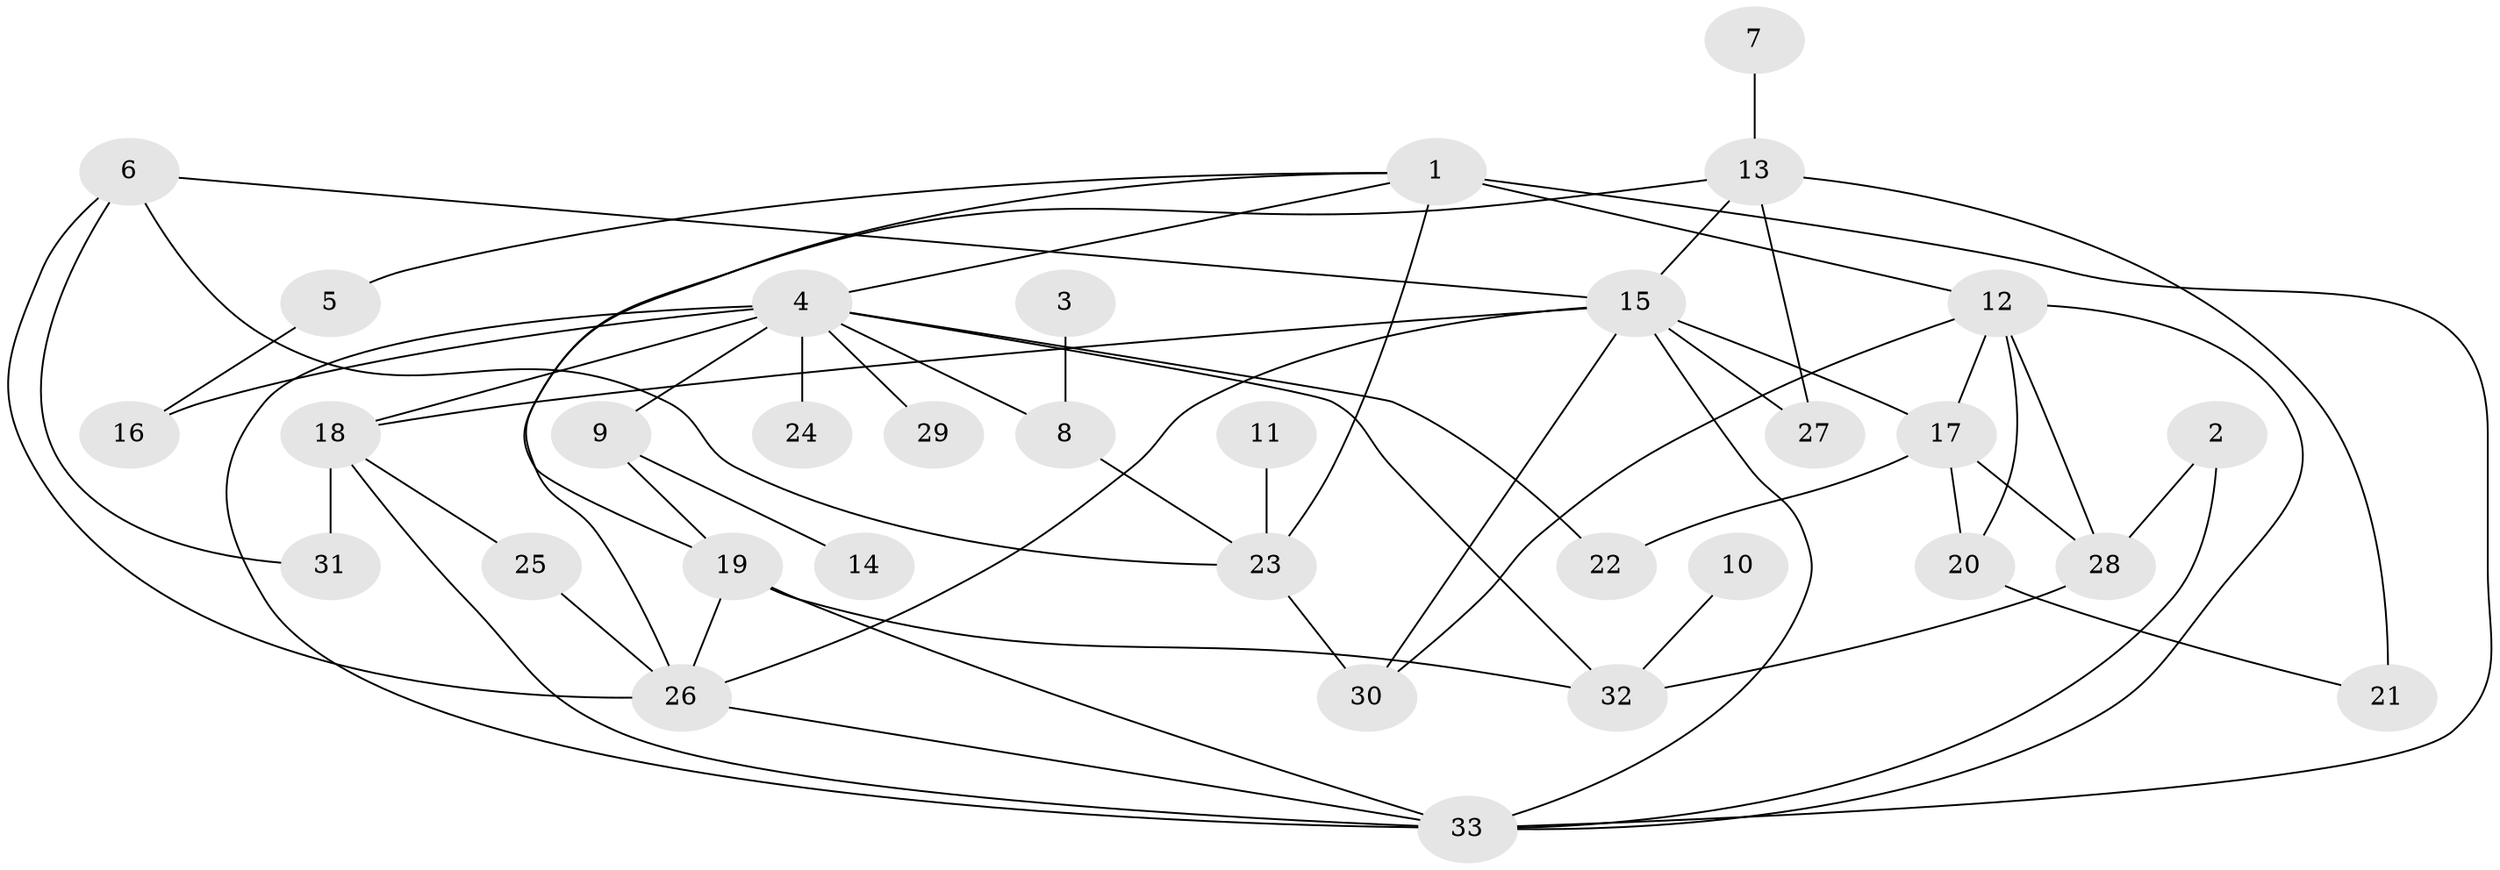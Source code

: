 // original degree distribution, {5: 0.05504587155963303, 4: 0.08256880733944955, 10: 0.009174311926605505, 2: 0.3853211009174312, 8: 0.01834862385321101, 3: 0.22018348623853212, 6: 0.009174311926605505, 1: 0.22018348623853212}
// Generated by graph-tools (version 1.1) at 2025/36/03/04/25 23:36:01]
// undirected, 33 vertices, 58 edges
graph export_dot {
  node [color=gray90,style=filled];
  1;
  2;
  3;
  4;
  5;
  6;
  7;
  8;
  9;
  10;
  11;
  12;
  13;
  14;
  15;
  16;
  17;
  18;
  19;
  20;
  21;
  22;
  23;
  24;
  25;
  26;
  27;
  28;
  29;
  30;
  31;
  32;
  33;
  1 -- 4 [weight=1.0];
  1 -- 5 [weight=1.0];
  1 -- 12 [weight=1.0];
  1 -- 19 [weight=1.0];
  1 -- 23 [weight=2.0];
  1 -- 33 [weight=1.0];
  2 -- 28 [weight=1.0];
  2 -- 33 [weight=1.0];
  3 -- 8 [weight=1.0];
  4 -- 8 [weight=1.0];
  4 -- 9 [weight=1.0];
  4 -- 16 [weight=2.0];
  4 -- 18 [weight=1.0];
  4 -- 22 [weight=1.0];
  4 -- 24 [weight=2.0];
  4 -- 29 [weight=1.0];
  4 -- 32 [weight=1.0];
  4 -- 33 [weight=1.0];
  5 -- 16 [weight=1.0];
  6 -- 15 [weight=1.0];
  6 -- 23 [weight=1.0];
  6 -- 26 [weight=1.0];
  6 -- 31 [weight=1.0];
  7 -- 13 [weight=1.0];
  8 -- 23 [weight=1.0];
  9 -- 14 [weight=1.0];
  9 -- 19 [weight=1.0];
  10 -- 32 [weight=1.0];
  11 -- 23 [weight=1.0];
  12 -- 17 [weight=1.0];
  12 -- 20 [weight=1.0];
  12 -- 28 [weight=1.0];
  12 -- 30 [weight=1.0];
  12 -- 33 [weight=1.0];
  13 -- 15 [weight=1.0];
  13 -- 21 [weight=1.0];
  13 -- 26 [weight=1.0];
  13 -- 27 [weight=1.0];
  15 -- 17 [weight=1.0];
  15 -- 18 [weight=1.0];
  15 -- 26 [weight=1.0];
  15 -- 27 [weight=1.0];
  15 -- 30 [weight=1.0];
  15 -- 33 [weight=1.0];
  17 -- 20 [weight=2.0];
  17 -- 22 [weight=1.0];
  17 -- 28 [weight=1.0];
  18 -- 25 [weight=1.0];
  18 -- 31 [weight=2.0];
  18 -- 33 [weight=1.0];
  19 -- 26 [weight=1.0];
  19 -- 32 [weight=1.0];
  19 -- 33 [weight=1.0];
  20 -- 21 [weight=1.0];
  23 -- 30 [weight=1.0];
  25 -- 26 [weight=1.0];
  26 -- 33 [weight=1.0];
  28 -- 32 [weight=1.0];
}
